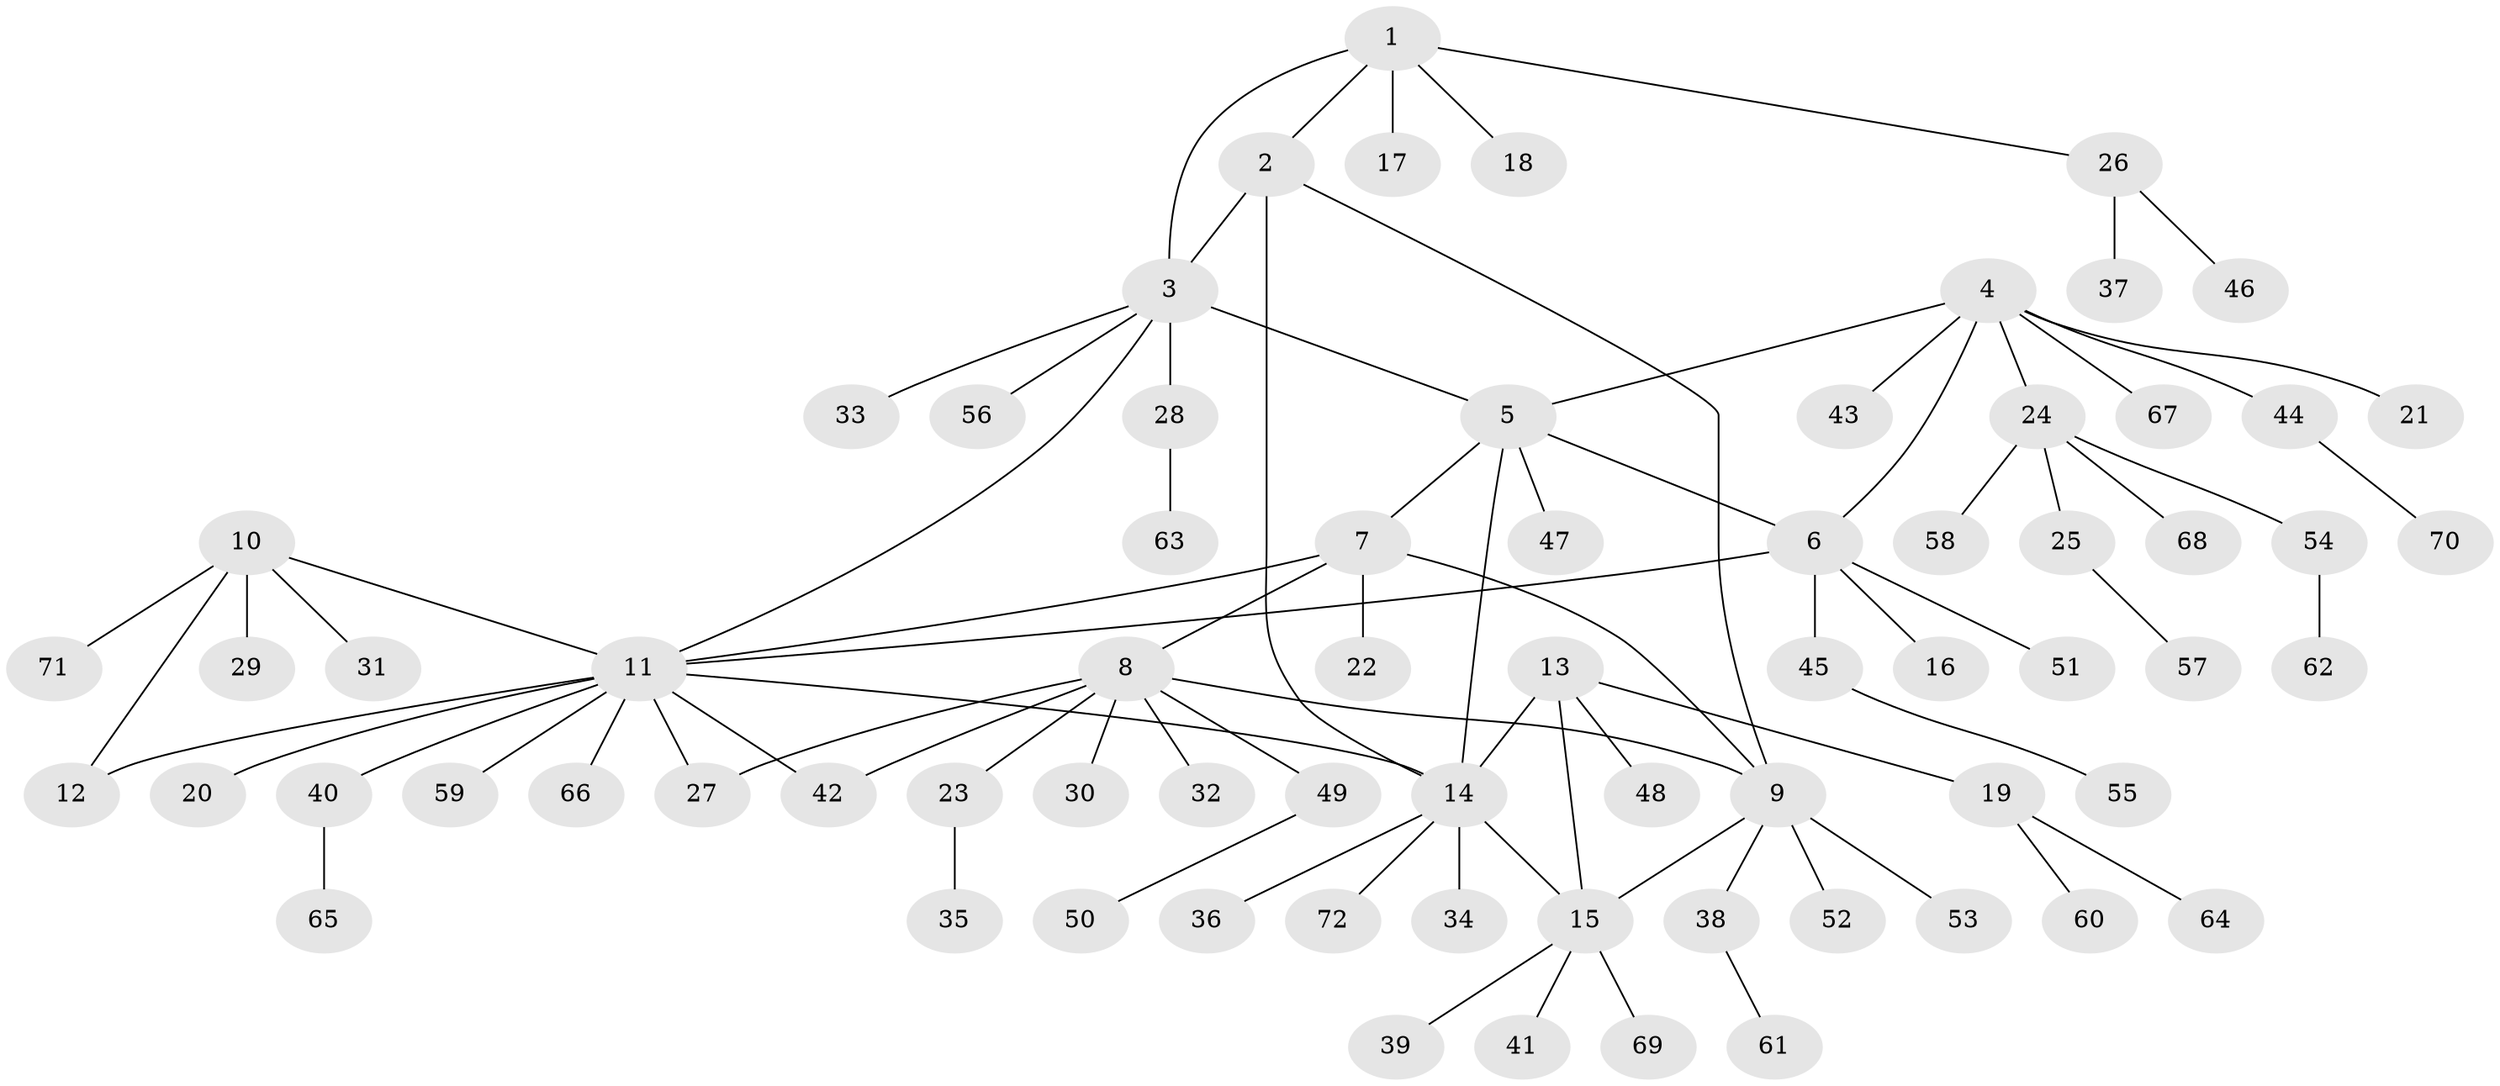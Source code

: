 // coarse degree distribution, {3: 0.04, 8: 0.04, 6: 0.02, 9: 0.02, 5: 0.06, 7: 0.04, 4: 0.02, 11: 0.02, 2: 0.08, 1: 0.66}
// Generated by graph-tools (version 1.1) at 2025/52/02/27/25 19:52:14]
// undirected, 72 vertices, 84 edges
graph export_dot {
graph [start="1"]
  node [color=gray90,style=filled];
  1;
  2;
  3;
  4;
  5;
  6;
  7;
  8;
  9;
  10;
  11;
  12;
  13;
  14;
  15;
  16;
  17;
  18;
  19;
  20;
  21;
  22;
  23;
  24;
  25;
  26;
  27;
  28;
  29;
  30;
  31;
  32;
  33;
  34;
  35;
  36;
  37;
  38;
  39;
  40;
  41;
  42;
  43;
  44;
  45;
  46;
  47;
  48;
  49;
  50;
  51;
  52;
  53;
  54;
  55;
  56;
  57;
  58;
  59;
  60;
  61;
  62;
  63;
  64;
  65;
  66;
  67;
  68;
  69;
  70;
  71;
  72;
  1 -- 2;
  1 -- 3;
  1 -- 17;
  1 -- 18;
  1 -- 26;
  2 -- 3;
  2 -- 9;
  2 -- 14;
  3 -- 5;
  3 -- 11;
  3 -- 28;
  3 -- 33;
  3 -- 56;
  4 -- 5;
  4 -- 6;
  4 -- 21;
  4 -- 24;
  4 -- 43;
  4 -- 44;
  4 -- 67;
  5 -- 6;
  5 -- 7;
  5 -- 14;
  5 -- 47;
  6 -- 11;
  6 -- 16;
  6 -- 45;
  6 -- 51;
  7 -- 8;
  7 -- 9;
  7 -- 11;
  7 -- 22;
  8 -- 9;
  8 -- 23;
  8 -- 27;
  8 -- 30;
  8 -- 32;
  8 -- 42;
  8 -- 49;
  9 -- 15;
  9 -- 38;
  9 -- 52;
  9 -- 53;
  10 -- 11;
  10 -- 12;
  10 -- 29;
  10 -- 31;
  10 -- 71;
  11 -- 12;
  11 -- 14;
  11 -- 20;
  11 -- 27;
  11 -- 40;
  11 -- 42;
  11 -- 59;
  11 -- 66;
  13 -- 14;
  13 -- 15;
  13 -- 19;
  13 -- 48;
  14 -- 15;
  14 -- 34;
  14 -- 36;
  14 -- 72;
  15 -- 39;
  15 -- 41;
  15 -- 69;
  19 -- 60;
  19 -- 64;
  23 -- 35;
  24 -- 25;
  24 -- 54;
  24 -- 58;
  24 -- 68;
  25 -- 57;
  26 -- 37;
  26 -- 46;
  28 -- 63;
  38 -- 61;
  40 -- 65;
  44 -- 70;
  45 -- 55;
  49 -- 50;
  54 -- 62;
}
